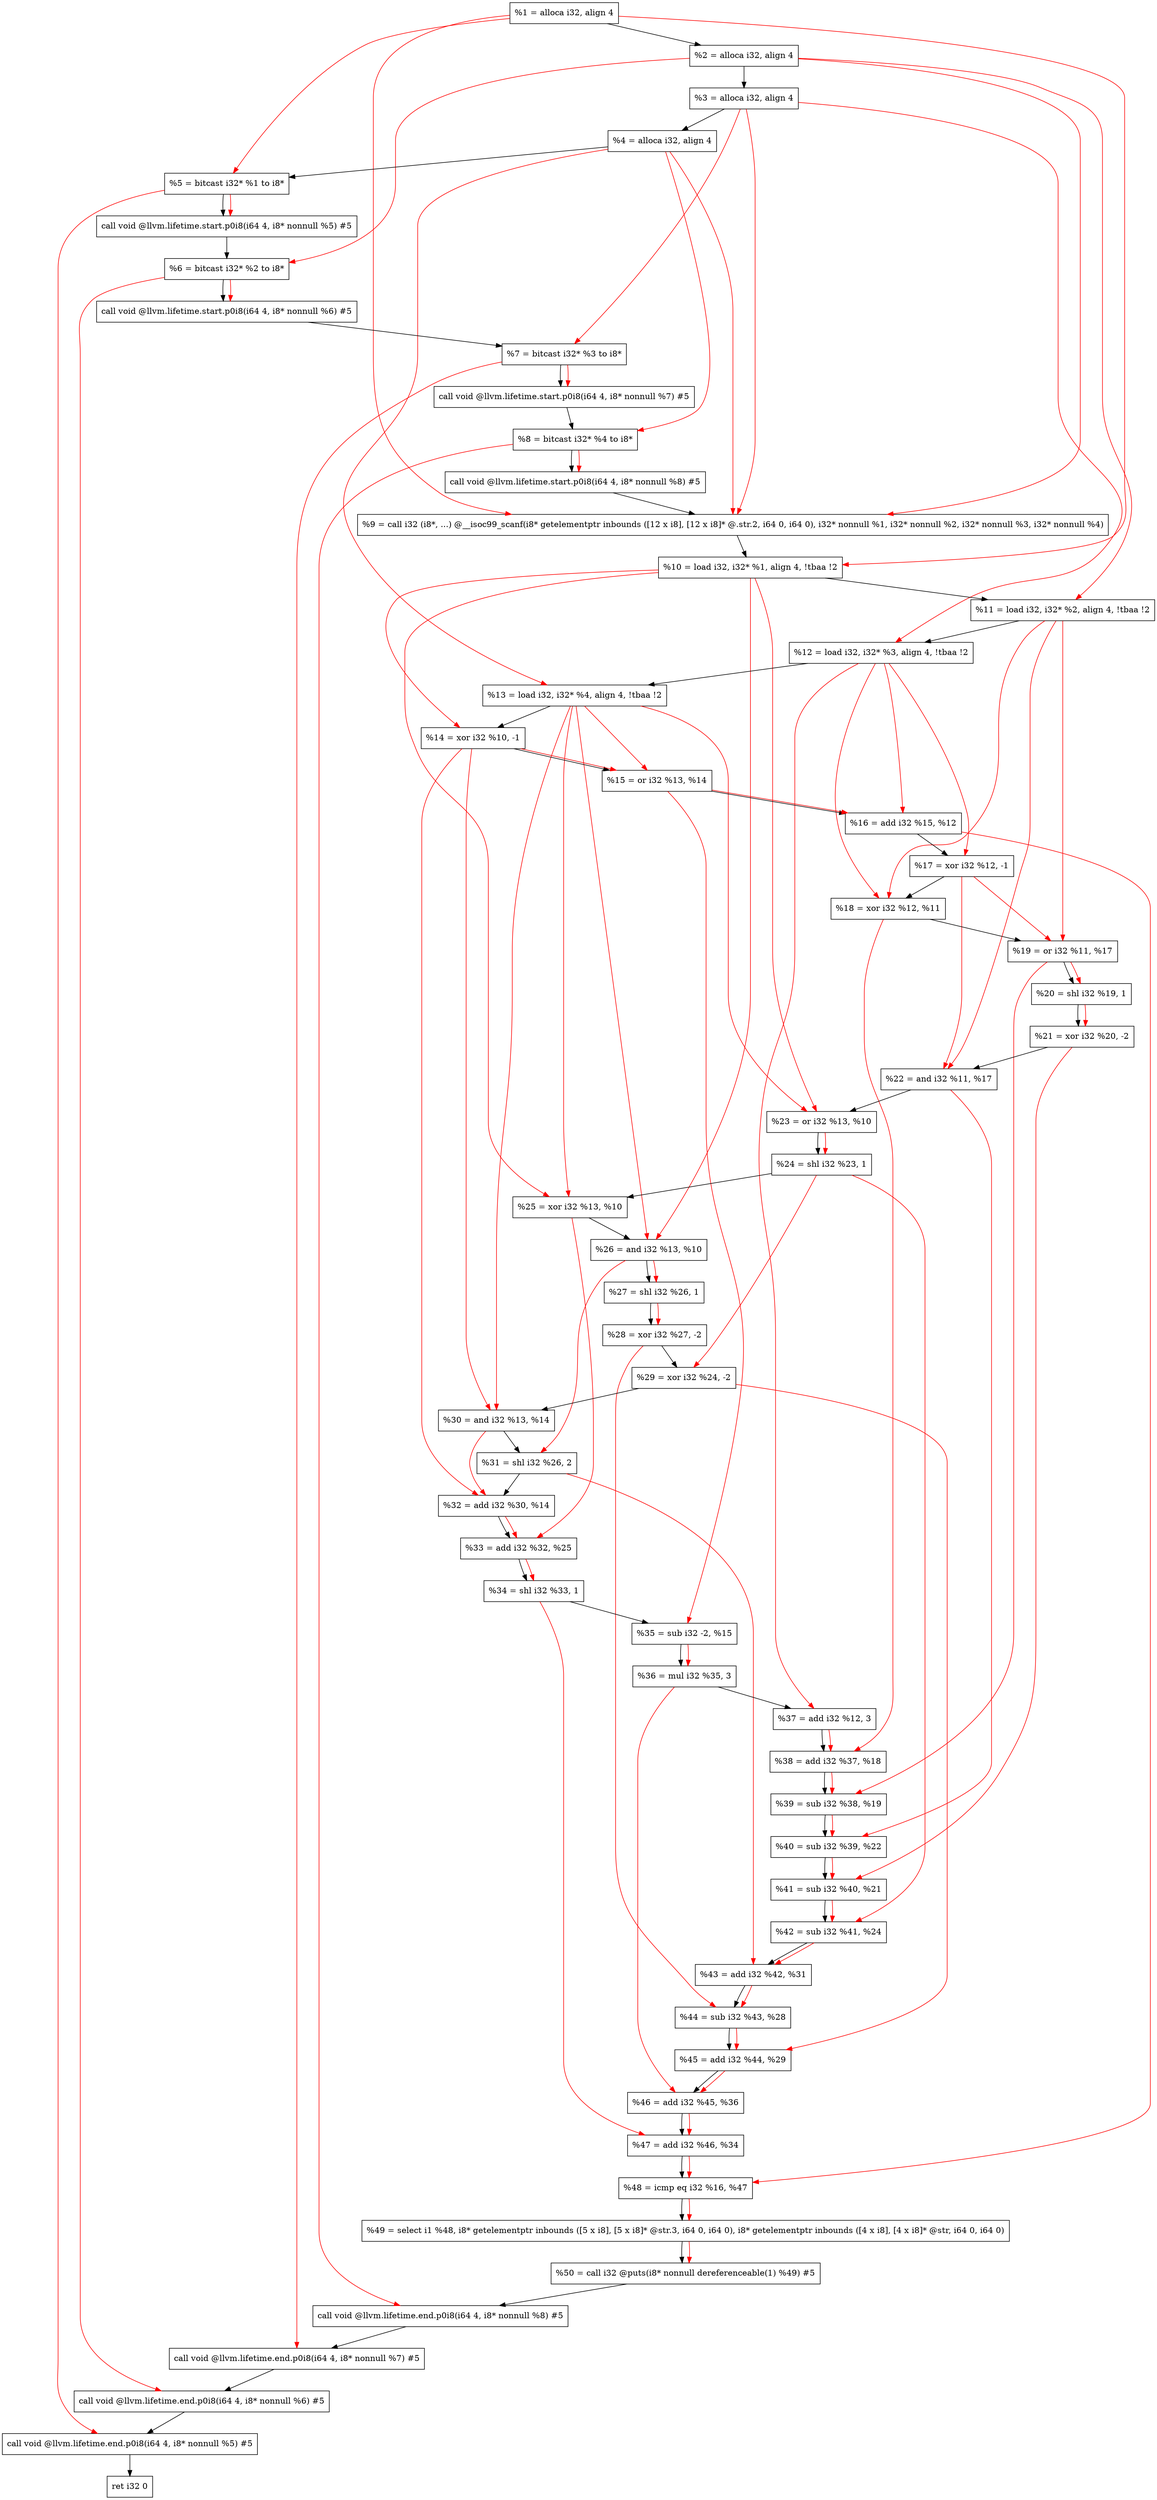 digraph "DFG for'main' function" {
	Node0x2356898[shape=record, label="  %1 = alloca i32, align 4"];
	Node0x2356918[shape=record, label="  %2 = alloca i32, align 4"];
	Node0x23569a8[shape=record, label="  %3 = alloca i32, align 4"];
	Node0x2356a08[shape=record, label="  %4 = alloca i32, align 4"];
	Node0x2356ab8[shape=record, label="  %5 = bitcast i32* %1 to i8*"];
	Node0x2356ee8[shape=record, label="  call void @llvm.lifetime.start.p0i8(i64 4, i8* nonnull %5) #5"];
	Node0x2356fc8[shape=record, label="  %6 = bitcast i32* %2 to i8*"];
	Node0x23570c8[shape=record, label="  call void @llvm.lifetime.start.p0i8(i64 4, i8* nonnull %6) #5"];
	Node0x2357188[shape=record, label="  %7 = bitcast i32* %3 to i8*"];
	Node0x2357238[shape=record, label="  call void @llvm.lifetime.start.p0i8(i64 4, i8* nonnull %7) #5"];
	Node0x23572f8[shape=record, label="  %8 = bitcast i32* %4 to i8*"];
	Node0x23573a8[shape=record, label="  call void @llvm.lifetime.start.p0i8(i64 4, i8* nonnull %8) #5"];
	Node0x2351a50[shape=record, label="  %9 = call i32 (i8*, ...) @__isoc99_scanf(i8* getelementptr inbounds ([12 x i8], [12 x i8]* @.str.2, i64 0, i64 0), i32* nonnull %1, i32* nonnull %2, i32* nonnull %3, i32* nonnull %4)"];
	Node0x23575a8[shape=record, label="  %10 = load i32, i32* %1, align 4, !tbaa !2"];
	Node0x2358518[shape=record, label="  %11 = load i32, i32* %2, align 4, !tbaa !2"];
	Node0x2358b88[shape=record, label="  %12 = load i32, i32* %3, align 4, !tbaa !2"];
	Node0x2358be8[shape=record, label="  %13 = load i32, i32* %4, align 4, !tbaa !2"];
	Node0x2358c60[shape=record, label="  %14 = xor i32 %10, -1"];
	Node0x2358cd0[shape=record, label="  %15 = or i32 %13, %14"];
	Node0x2358d40[shape=record, label="  %16 = add i32 %15, %12"];
	Node0x2358db0[shape=record, label="  %17 = xor i32 %12, -1"];
	Node0x2358e20[shape=record, label="  %18 = xor i32 %12, %11"];
	Node0x2358e90[shape=record, label="  %19 = or i32 %11, %17"];
	Node0x2358f00[shape=record, label="  %20 = shl i32 %19, 1"];
	Node0x2358f70[shape=record, label="  %21 = xor i32 %20, -2"];
	Node0x2358fe0[shape=record, label="  %22 = and i32 %11, %17"];
	Node0x2359050[shape=record, label="  %23 = or i32 %13, %10"];
	Node0x23590c0[shape=record, label="  %24 = shl i32 %23, 1"];
	Node0x2359130[shape=record, label="  %25 = xor i32 %13, %10"];
	Node0x23591a0[shape=record, label="  %26 = and i32 %13, %10"];
	Node0x2359210[shape=record, label="  %27 = shl i32 %26, 1"];
	Node0x2359280[shape=record, label="  %28 = xor i32 %27, -2"];
	Node0x23592f0[shape=record, label="  %29 = xor i32 %24, -2"];
	Node0x2359360[shape=record, label="  %30 = and i32 %13, %14"];
	Node0x23593d0[shape=record, label="  %31 = shl i32 %26, 2"];
	Node0x2359440[shape=record, label="  %32 = add i32 %30, %14"];
	Node0x23594b0[shape=record, label="  %33 = add i32 %32, %25"];
	Node0x2359520[shape=record, label="  %34 = shl i32 %33, 1"];
	Node0x2359590[shape=record, label="  %35 = sub i32 -2, %15"];
	Node0x2359600[shape=record, label="  %36 = mul i32 %35, 3"];
	Node0x2359670[shape=record, label="  %37 = add i32 %12, 3"];
	Node0x23596e0[shape=record, label="  %38 = add i32 %37, %18"];
	Node0x2359750[shape=record, label="  %39 = sub i32 %38, %19"];
	Node0x23597c0[shape=record, label="  %40 = sub i32 %39, %22"];
	Node0x2359830[shape=record, label="  %41 = sub i32 %40, %21"];
	Node0x23598a0[shape=record, label="  %42 = sub i32 %41, %24"];
	Node0x2359910[shape=record, label="  %43 = add i32 %42, %31"];
	Node0x2359980[shape=record, label="  %44 = sub i32 %43, %28"];
	Node0x23599f0[shape=record, label="  %45 = add i32 %44, %29"];
	Node0x2359a60[shape=record, label="  %46 = add i32 %45, %36"];
	Node0x2359ad0[shape=record, label="  %47 = add i32 %46, %34"];
	Node0x2359b40[shape=record, label="  %48 = icmp eq i32 %16, %47"];
	Node0x22f68b8[shape=record, label="  %49 = select i1 %48, i8* getelementptr inbounds ([5 x i8], [5 x i8]* @str.3, i64 0, i64 0), i8* getelementptr inbounds ([4 x i8], [4 x i8]* @str, i64 0, i64 0)"];
	Node0x2359bd0[shape=record, label="  %50 = call i32 @puts(i8* nonnull dereferenceable(1) %49) #5"];
	Node0x2359e78[shape=record, label="  call void @llvm.lifetime.end.p0i8(i64 4, i8* nonnull %8) #5"];
	Node0x2359fd8[shape=record, label="  call void @llvm.lifetime.end.p0i8(i64 4, i8* nonnull %7) #5"];
	Node0x235a0e8[shape=record, label="  call void @llvm.lifetime.end.p0i8(i64 4, i8* nonnull %6) #5"];
	Node0x235a1f8[shape=record, label="  call void @llvm.lifetime.end.p0i8(i64 4, i8* nonnull %5) #5"];
	Node0x235a2b8[shape=record, label="  ret i32 0"];
	Node0x2356898 -> Node0x2356918;
	Node0x2356918 -> Node0x23569a8;
	Node0x23569a8 -> Node0x2356a08;
	Node0x2356a08 -> Node0x2356ab8;
	Node0x2356ab8 -> Node0x2356ee8;
	Node0x2356ee8 -> Node0x2356fc8;
	Node0x2356fc8 -> Node0x23570c8;
	Node0x23570c8 -> Node0x2357188;
	Node0x2357188 -> Node0x2357238;
	Node0x2357238 -> Node0x23572f8;
	Node0x23572f8 -> Node0x23573a8;
	Node0x23573a8 -> Node0x2351a50;
	Node0x2351a50 -> Node0x23575a8;
	Node0x23575a8 -> Node0x2358518;
	Node0x2358518 -> Node0x2358b88;
	Node0x2358b88 -> Node0x2358be8;
	Node0x2358be8 -> Node0x2358c60;
	Node0x2358c60 -> Node0x2358cd0;
	Node0x2358cd0 -> Node0x2358d40;
	Node0x2358d40 -> Node0x2358db0;
	Node0x2358db0 -> Node0x2358e20;
	Node0x2358e20 -> Node0x2358e90;
	Node0x2358e90 -> Node0x2358f00;
	Node0x2358f00 -> Node0x2358f70;
	Node0x2358f70 -> Node0x2358fe0;
	Node0x2358fe0 -> Node0x2359050;
	Node0x2359050 -> Node0x23590c0;
	Node0x23590c0 -> Node0x2359130;
	Node0x2359130 -> Node0x23591a0;
	Node0x23591a0 -> Node0x2359210;
	Node0x2359210 -> Node0x2359280;
	Node0x2359280 -> Node0x23592f0;
	Node0x23592f0 -> Node0x2359360;
	Node0x2359360 -> Node0x23593d0;
	Node0x23593d0 -> Node0x2359440;
	Node0x2359440 -> Node0x23594b0;
	Node0x23594b0 -> Node0x2359520;
	Node0x2359520 -> Node0x2359590;
	Node0x2359590 -> Node0x2359600;
	Node0x2359600 -> Node0x2359670;
	Node0x2359670 -> Node0x23596e0;
	Node0x23596e0 -> Node0x2359750;
	Node0x2359750 -> Node0x23597c0;
	Node0x23597c0 -> Node0x2359830;
	Node0x2359830 -> Node0x23598a0;
	Node0x23598a0 -> Node0x2359910;
	Node0x2359910 -> Node0x2359980;
	Node0x2359980 -> Node0x23599f0;
	Node0x23599f0 -> Node0x2359a60;
	Node0x2359a60 -> Node0x2359ad0;
	Node0x2359ad0 -> Node0x2359b40;
	Node0x2359b40 -> Node0x22f68b8;
	Node0x22f68b8 -> Node0x2359bd0;
	Node0x2359bd0 -> Node0x2359e78;
	Node0x2359e78 -> Node0x2359fd8;
	Node0x2359fd8 -> Node0x235a0e8;
	Node0x235a0e8 -> Node0x235a1f8;
	Node0x235a1f8 -> Node0x235a2b8;
edge [color=red]
	Node0x2356898 -> Node0x2356ab8;
	Node0x2356ab8 -> Node0x2356ee8;
	Node0x2356918 -> Node0x2356fc8;
	Node0x2356fc8 -> Node0x23570c8;
	Node0x23569a8 -> Node0x2357188;
	Node0x2357188 -> Node0x2357238;
	Node0x2356a08 -> Node0x23572f8;
	Node0x23572f8 -> Node0x23573a8;
	Node0x2356898 -> Node0x2351a50;
	Node0x2356918 -> Node0x2351a50;
	Node0x23569a8 -> Node0x2351a50;
	Node0x2356a08 -> Node0x2351a50;
	Node0x2356898 -> Node0x23575a8;
	Node0x2356918 -> Node0x2358518;
	Node0x23569a8 -> Node0x2358b88;
	Node0x2356a08 -> Node0x2358be8;
	Node0x23575a8 -> Node0x2358c60;
	Node0x2358be8 -> Node0x2358cd0;
	Node0x2358c60 -> Node0x2358cd0;
	Node0x2358cd0 -> Node0x2358d40;
	Node0x2358b88 -> Node0x2358d40;
	Node0x2358b88 -> Node0x2358db0;
	Node0x2358b88 -> Node0x2358e20;
	Node0x2358518 -> Node0x2358e20;
	Node0x2358518 -> Node0x2358e90;
	Node0x2358db0 -> Node0x2358e90;
	Node0x2358e90 -> Node0x2358f00;
	Node0x2358f00 -> Node0x2358f70;
	Node0x2358518 -> Node0x2358fe0;
	Node0x2358db0 -> Node0x2358fe0;
	Node0x2358be8 -> Node0x2359050;
	Node0x23575a8 -> Node0x2359050;
	Node0x2359050 -> Node0x23590c0;
	Node0x2358be8 -> Node0x2359130;
	Node0x23575a8 -> Node0x2359130;
	Node0x2358be8 -> Node0x23591a0;
	Node0x23575a8 -> Node0x23591a0;
	Node0x23591a0 -> Node0x2359210;
	Node0x2359210 -> Node0x2359280;
	Node0x23590c0 -> Node0x23592f0;
	Node0x2358be8 -> Node0x2359360;
	Node0x2358c60 -> Node0x2359360;
	Node0x23591a0 -> Node0x23593d0;
	Node0x2359360 -> Node0x2359440;
	Node0x2358c60 -> Node0x2359440;
	Node0x2359440 -> Node0x23594b0;
	Node0x2359130 -> Node0x23594b0;
	Node0x23594b0 -> Node0x2359520;
	Node0x2358cd0 -> Node0x2359590;
	Node0x2359590 -> Node0x2359600;
	Node0x2358b88 -> Node0x2359670;
	Node0x2359670 -> Node0x23596e0;
	Node0x2358e20 -> Node0x23596e0;
	Node0x23596e0 -> Node0x2359750;
	Node0x2358e90 -> Node0x2359750;
	Node0x2359750 -> Node0x23597c0;
	Node0x2358fe0 -> Node0x23597c0;
	Node0x23597c0 -> Node0x2359830;
	Node0x2358f70 -> Node0x2359830;
	Node0x2359830 -> Node0x23598a0;
	Node0x23590c0 -> Node0x23598a0;
	Node0x23598a0 -> Node0x2359910;
	Node0x23593d0 -> Node0x2359910;
	Node0x2359910 -> Node0x2359980;
	Node0x2359280 -> Node0x2359980;
	Node0x2359980 -> Node0x23599f0;
	Node0x23592f0 -> Node0x23599f0;
	Node0x23599f0 -> Node0x2359a60;
	Node0x2359600 -> Node0x2359a60;
	Node0x2359a60 -> Node0x2359ad0;
	Node0x2359520 -> Node0x2359ad0;
	Node0x2358d40 -> Node0x2359b40;
	Node0x2359ad0 -> Node0x2359b40;
	Node0x2359b40 -> Node0x22f68b8;
	Node0x22f68b8 -> Node0x2359bd0;
	Node0x23572f8 -> Node0x2359e78;
	Node0x2357188 -> Node0x2359fd8;
	Node0x2356fc8 -> Node0x235a0e8;
	Node0x2356ab8 -> Node0x235a1f8;
}
